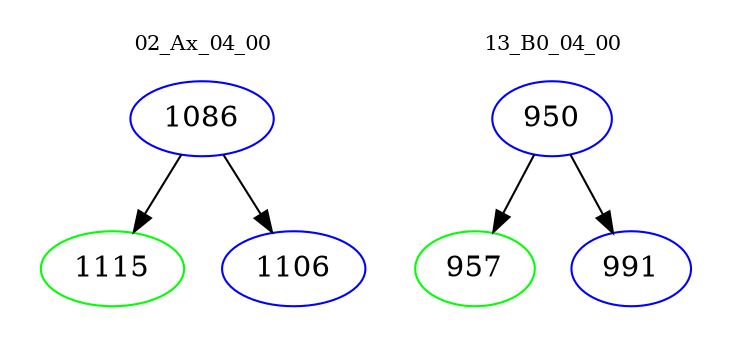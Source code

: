 digraph{
subgraph cluster_0 {
color = white
label = "02_Ax_04_00";
fontsize=10;
T0_1086 [label="1086", color="blue"]
T0_1086 -> T0_1115 [color="black"]
T0_1115 [label="1115", color="green"]
T0_1086 -> T0_1106 [color="black"]
T0_1106 [label="1106", color="blue"]
}
subgraph cluster_1 {
color = white
label = "13_B0_04_00";
fontsize=10;
T1_950 [label="950", color="blue"]
T1_950 -> T1_957 [color="black"]
T1_957 [label="957", color="green"]
T1_950 -> T1_991 [color="black"]
T1_991 [label="991", color="blue"]
}
}
